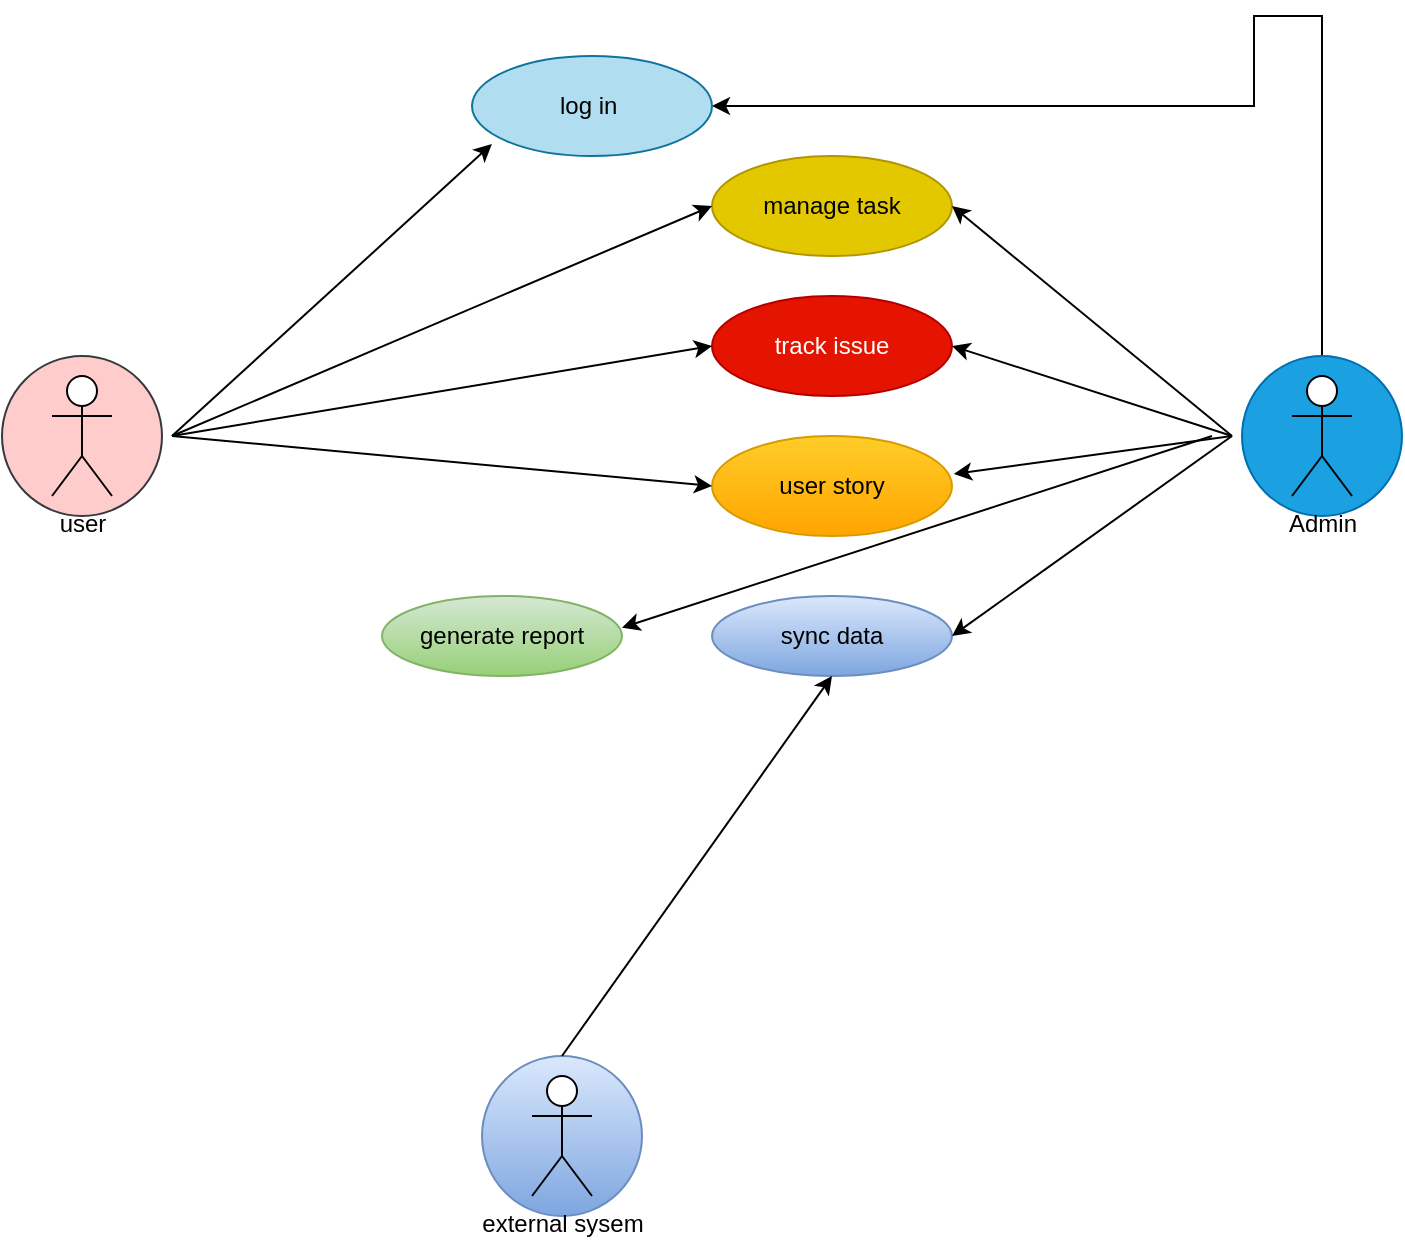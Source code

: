 <mxfile version="26.0.15">
  <diagram name="Page-1" id="jNWJa_NcbyEefZS4BcrH">
    <mxGraphModel dx="1426" dy="815" grid="1" gridSize="10" guides="1" tooltips="1" connect="1" arrows="1" fold="1" page="1" pageScale="1" pageWidth="850" pageHeight="1100" math="0" shadow="0">
      <root>
        <mxCell id="0" />
        <mxCell id="1" parent="0" />
        <mxCell id="ORL9s2TWvGtJdvbiBX_S-55" value="" style="ellipse;whiteSpace=wrap;html=1;aspect=fixed;fillColor=#dae8fc;strokeColor=#6c8ebf;gradientColor=#7ea6e0;" vertex="1" parent="1">
          <mxGeometry x="355" y="590" width="80" height="80" as="geometry" />
        </mxCell>
        <mxCell id="ORL9s2TWvGtJdvbiBX_S-62" style="edgeStyle=orthogonalEdgeStyle;rounded=0;orthogonalLoop=1;jettySize=auto;html=1;" edge="1" parent="1" source="ORL9s2TWvGtJdvbiBX_S-54" target="ORL9s2TWvGtJdvbiBX_S-8">
          <mxGeometry relative="1" as="geometry">
            <mxPoint x="740" y="20" as="targetPoint" />
            <Array as="points">
              <mxPoint x="775" y="70" />
              <mxPoint x="741" y="70" />
              <mxPoint x="741" y="115" />
            </Array>
          </mxGeometry>
        </mxCell>
        <mxCell id="ORL9s2TWvGtJdvbiBX_S-54" value="" style="ellipse;whiteSpace=wrap;html=1;aspect=fixed;fillColor=#1ba1e2;fontColor=#ffffff;strokeColor=#006EAF;" vertex="1" parent="1">
          <mxGeometry x="735" y="240" width="80" height="80" as="geometry" />
        </mxCell>
        <mxCell id="ORL9s2TWvGtJdvbiBX_S-53" value="" style="ellipse;whiteSpace=wrap;html=1;aspect=fixed;fillColor=#ffcccc;strokeColor=#36393d;" vertex="1" parent="1">
          <mxGeometry x="115" y="240" width="80" height="80" as="geometry" />
        </mxCell>
        <mxCell id="ORL9s2TWvGtJdvbiBX_S-3" value="user&lt;div&gt;&lt;br&gt;&lt;/div&gt;" style="shape=umlActor;verticalLabelPosition=bottom;verticalAlign=top;html=1;outlineConnect=0;" vertex="1" parent="1">
          <mxGeometry x="140" y="250" width="30" height="60" as="geometry" />
        </mxCell>
        <mxCell id="ORL9s2TWvGtJdvbiBX_S-8" value="log in&amp;nbsp;" style="ellipse;whiteSpace=wrap;html=1;fillColor=#b1ddf0;strokeColor=#10739e;" vertex="1" parent="1">
          <mxGeometry x="350" y="90" width="120" height="50" as="geometry" />
        </mxCell>
        <mxCell id="ORL9s2TWvGtJdvbiBX_S-26" value="Admin" style="shape=umlActor;verticalLabelPosition=bottom;verticalAlign=top;html=1;outlineConnect=0;" vertex="1" parent="1">
          <mxGeometry x="760" y="250" width="30" height="60" as="geometry" />
        </mxCell>
        <mxCell id="ORL9s2TWvGtJdvbiBX_S-27" value="external sysem" style="shape=umlActor;verticalLabelPosition=bottom;verticalAlign=top;html=1;outlineConnect=0;" vertex="1" parent="1">
          <mxGeometry x="380" y="600" width="30" height="60" as="geometry" />
        </mxCell>
        <mxCell id="ORL9s2TWvGtJdvbiBX_S-28" value="manage task" style="ellipse;whiteSpace=wrap;html=1;fillColor=#e3c800;strokeColor=#B09500;fontColor=#000000;" vertex="1" parent="1">
          <mxGeometry x="470" y="140" width="120" height="50" as="geometry" />
        </mxCell>
        <mxCell id="ORL9s2TWvGtJdvbiBX_S-32" value="track issue" style="ellipse;whiteSpace=wrap;html=1;fillColor=#e51400;fontColor=#ffffff;strokeColor=#B20000;" vertex="1" parent="1">
          <mxGeometry x="470" y="210" width="120" height="50" as="geometry" />
        </mxCell>
        <mxCell id="ORL9s2TWvGtJdvbiBX_S-33" style="edgeStyle=orthogonalEdgeStyle;rounded=0;orthogonalLoop=1;jettySize=auto;html=1;exitX=0.5;exitY=1;exitDx=0;exitDy=0;" edge="1" parent="1" source="ORL9s2TWvGtJdvbiBX_S-28" target="ORL9s2TWvGtJdvbiBX_S-28">
          <mxGeometry relative="1" as="geometry" />
        </mxCell>
        <mxCell id="ORL9s2TWvGtJdvbiBX_S-34" value="user story" style="ellipse;whiteSpace=wrap;html=1;fillColor=#ffcd28;gradientColor=#ffa500;strokeColor=#d79b00;" vertex="1" parent="1">
          <mxGeometry x="470" y="280" width="120" height="50" as="geometry" />
        </mxCell>
        <mxCell id="ORL9s2TWvGtJdvbiBX_S-35" value="sync data" style="ellipse;whiteSpace=wrap;html=1;fillColor=#dae8fc;gradientColor=#7ea6e0;strokeColor=#6c8ebf;" vertex="1" parent="1">
          <mxGeometry x="470" y="360" width="120" height="40" as="geometry" />
        </mxCell>
        <mxCell id="ORL9s2TWvGtJdvbiBX_S-36" value="generate report" style="ellipse;whiteSpace=wrap;html=1;fillColor=#d5e8d4;gradientColor=#97d077;strokeColor=#82b366;" vertex="1" parent="1">
          <mxGeometry x="305" y="360" width="120" height="40" as="geometry" />
        </mxCell>
        <mxCell id="ORL9s2TWvGtJdvbiBX_S-50" value="" style="endArrow=classic;html=1;rounded=0;entryX=0.5;entryY=1;entryDx=0;entryDy=0;" edge="1" parent="1" target="ORL9s2TWvGtJdvbiBX_S-35">
          <mxGeometry width="50" height="50" relative="1" as="geometry">
            <mxPoint x="395" y="590" as="sourcePoint" />
            <mxPoint x="520" y="440" as="targetPoint" />
          </mxGeometry>
        </mxCell>
        <mxCell id="ORL9s2TWvGtJdvbiBX_S-56" value="" style="endArrow=classic;html=1;rounded=0;entryX=0;entryY=0.5;entryDx=0;entryDy=0;" edge="1" parent="1" target="ORL9s2TWvGtJdvbiBX_S-28">
          <mxGeometry width="50" height="50" relative="1" as="geometry">
            <mxPoint x="200" y="280" as="sourcePoint" />
            <mxPoint x="340" y="140" as="targetPoint" />
          </mxGeometry>
        </mxCell>
        <mxCell id="ORL9s2TWvGtJdvbiBX_S-57" value="" style="endArrow=classic;html=1;rounded=0;entryX=0.083;entryY=0.88;entryDx=0;entryDy=0;entryPerimeter=0;" edge="1" parent="1" target="ORL9s2TWvGtJdvbiBX_S-8">
          <mxGeometry width="50" height="50" relative="1" as="geometry">
            <mxPoint x="200" y="280" as="sourcePoint" />
            <mxPoint x="250" y="230" as="targetPoint" />
          </mxGeometry>
        </mxCell>
        <mxCell id="ORL9s2TWvGtJdvbiBX_S-59" value="" style="endArrow=classic;html=1;rounded=0;entryX=0;entryY=0.5;entryDx=0;entryDy=0;" edge="1" parent="1" target="ORL9s2TWvGtJdvbiBX_S-32">
          <mxGeometry width="50" height="50" relative="1" as="geometry">
            <mxPoint x="200" y="280" as="sourcePoint" />
            <mxPoint x="310" y="255" as="targetPoint" />
          </mxGeometry>
        </mxCell>
        <mxCell id="ORL9s2TWvGtJdvbiBX_S-60" value="" style="endArrow=classic;html=1;rounded=0;entryX=0;entryY=0.5;entryDx=0;entryDy=0;" edge="1" parent="1" target="ORL9s2TWvGtJdvbiBX_S-34">
          <mxGeometry width="50" height="50" relative="1" as="geometry">
            <mxPoint x="200" y="280" as="sourcePoint" />
            <mxPoint x="460" y="280" as="targetPoint" />
          </mxGeometry>
        </mxCell>
        <mxCell id="ORL9s2TWvGtJdvbiBX_S-61" value="" style="endArrow=classic;html=1;rounded=0;entryX=1;entryY=0.5;entryDx=0;entryDy=0;" edge="1" parent="1" target="ORL9s2TWvGtJdvbiBX_S-28">
          <mxGeometry width="50" height="50" relative="1" as="geometry">
            <mxPoint x="730" y="280" as="sourcePoint" />
            <mxPoint x="730" y="150" as="targetPoint" />
          </mxGeometry>
        </mxCell>
        <mxCell id="ORL9s2TWvGtJdvbiBX_S-63" value="" style="endArrow=classic;html=1;rounded=0;entryX=1;entryY=0.5;entryDx=0;entryDy=0;" edge="1" parent="1" target="ORL9s2TWvGtJdvbiBX_S-32">
          <mxGeometry width="50" height="50" relative="1" as="geometry">
            <mxPoint x="730" y="280" as="sourcePoint" />
            <mxPoint x="690" y="270" as="targetPoint" />
          </mxGeometry>
        </mxCell>
        <mxCell id="ORL9s2TWvGtJdvbiBX_S-64" value="" style="endArrow=classic;html=1;rounded=0;entryX=1.008;entryY=0.38;entryDx=0;entryDy=0;entryPerimeter=0;" edge="1" parent="1" target="ORL9s2TWvGtJdvbiBX_S-34">
          <mxGeometry width="50" height="50" relative="1" as="geometry">
            <mxPoint x="730" y="280" as="sourcePoint" />
            <mxPoint x="460" y="280" as="targetPoint" />
          </mxGeometry>
        </mxCell>
        <mxCell id="ORL9s2TWvGtJdvbiBX_S-65" value="" style="endArrow=classic;html=1;rounded=0;entryX=1;entryY=0.5;entryDx=0;entryDy=0;" edge="1" parent="1" target="ORL9s2TWvGtJdvbiBX_S-35">
          <mxGeometry width="50" height="50" relative="1" as="geometry">
            <mxPoint x="730" y="280" as="sourcePoint" />
            <mxPoint x="700" y="330" as="targetPoint" />
          </mxGeometry>
        </mxCell>
        <mxCell id="ORL9s2TWvGtJdvbiBX_S-66" value="" style="endArrow=classic;html=1;rounded=0;entryX=1;entryY=0;entryDx=0;entryDy=0;" edge="1" parent="1">
          <mxGeometry width="50" height="50" relative="1" as="geometry">
            <mxPoint x="720" y="280" as="sourcePoint" />
            <mxPoint x="424.996" y="375.858" as="targetPoint" />
          </mxGeometry>
        </mxCell>
      </root>
    </mxGraphModel>
  </diagram>
</mxfile>
